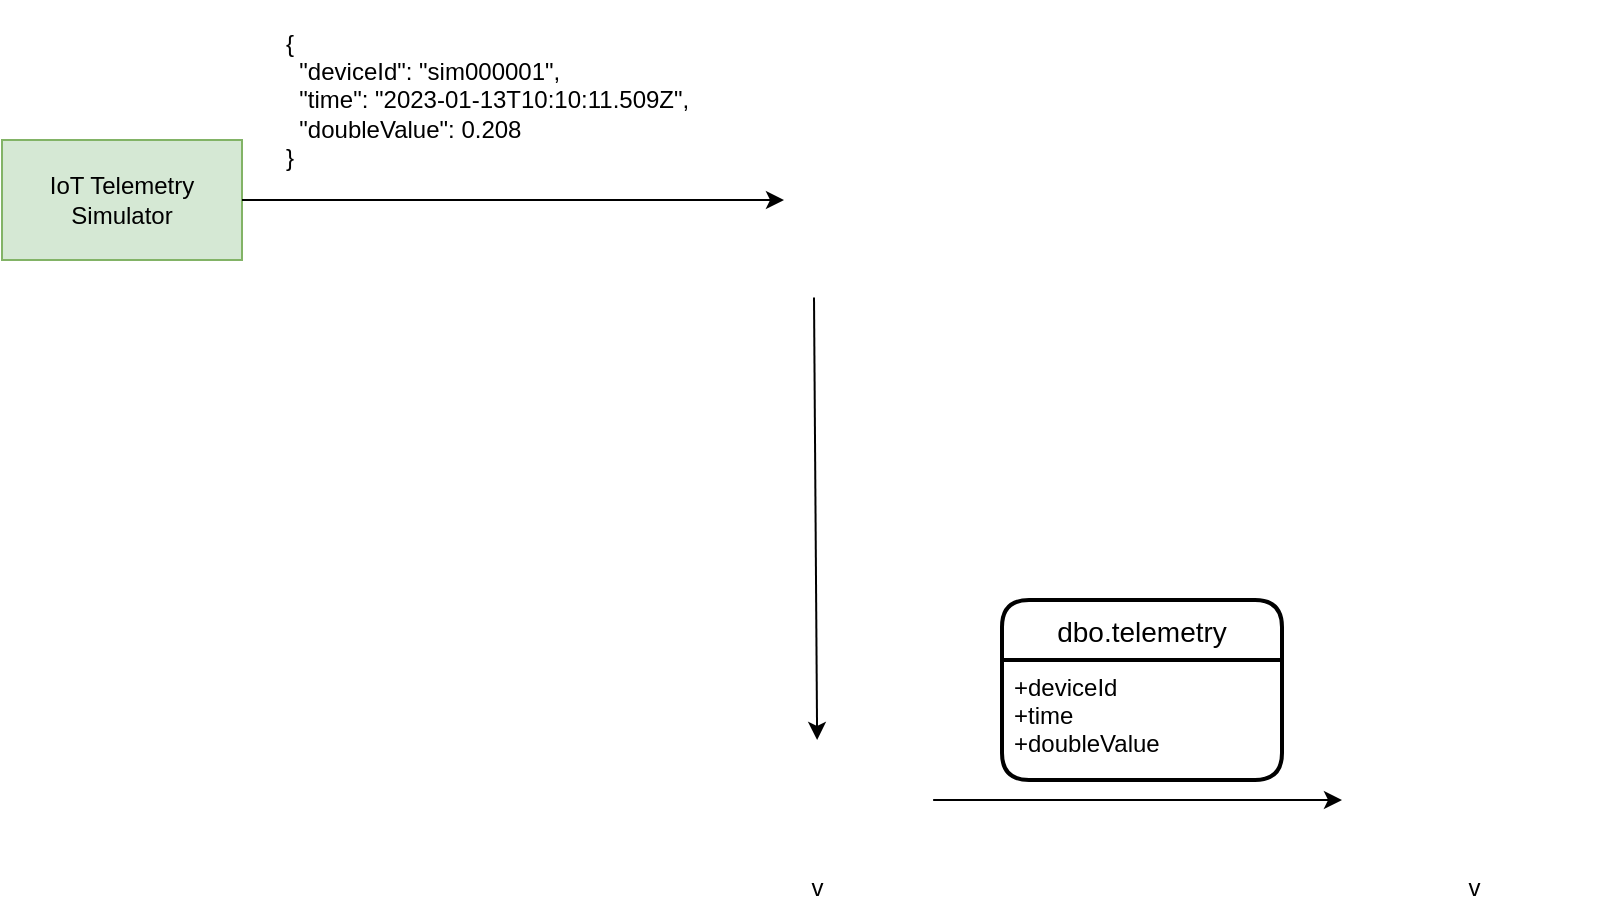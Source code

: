 <mxfile version="20.8.5" type="device"><diagram id="tBYvX2xzh4JVv8nWct_T" name="Page-1"><mxGraphModel dx="1003" dy="540" grid="1" gridSize="10" guides="1" tooltips="1" connect="1" arrows="1" fold="1" page="1" pageScale="1" pageWidth="850" pageHeight="1100" math="0" shadow="0"><root><mxCell id="0"/><mxCell id="1" parent="0"/><mxCell id="DQ16eLSjtrJbzWLSPgBY-1" value="IoT Telemetry Simulator" style="rounded=0;whiteSpace=wrap;html=1;fillColor=#d5e8d4;strokeColor=#82b366;" vertex="1" parent="1"><mxGeometry x="40" y="80" width="120" height="60" as="geometry"/></mxCell><mxCell id="DQ16eLSjtrJbzWLSPgBY-2" value="" style="shape=image;verticalLabelPosition=bottom;labelBackgroundColor=default;verticalAlign=top;aspect=fixed;imageAspect=0;image=https://upload.wikimedia.org/wikipedia/commons/thumb/0/05/Apache_kafka.svg/1200px-Apache_kafka.svg.png;" vertex="1" parent="1"><mxGeometry x="431" y="61.26" width="60" height="97.48" as="geometry"/></mxCell><mxCell id="DQ16eLSjtrJbzWLSPgBY-3" value="v" style="shape=image;verticalLabelPosition=bottom;labelBackgroundColor=default;verticalAlign=top;aspect=fixed;imageAspect=0;image=https://upload.wikimedia.org/wikipedia/commons/thumb/f/f3/Apache_Spark_logo.svg/1200px-Apache_Spark_logo.svg.png;" vertex="1" parent="1"><mxGeometry x="390" y="380" width="115.57" height="60" as="geometry"/></mxCell><mxCell id="DQ16eLSjtrJbzWLSPgBY-6" value="v" style="shape=image;verticalLabelPosition=bottom;labelBackgroundColor=default;verticalAlign=top;aspect=fixed;imageAspect=0;image=https://aleson-itc.com/wp-content/uploads/2022/06/sql-server-2022.png;" vertex="1" parent="1"><mxGeometry x="710" y="380" width="132.6" height="60" as="geometry"/></mxCell><mxCell id="DQ16eLSjtrJbzWLSPgBY-7" value="" style="endArrow=classic;html=1;rounded=0;exitX=1;exitY=0.5;exitDx=0;exitDy=0;entryX=0;entryY=0.5;entryDx=0;entryDy=0;" edge="1" parent="1" source="DQ16eLSjtrJbzWLSPgBY-1" target="DQ16eLSjtrJbzWLSPgBY-2"><mxGeometry width="50" height="50" relative="1" as="geometry"><mxPoint x="190" y="100" as="sourcePoint"/><mxPoint x="360" y="260" as="targetPoint"/></mxGeometry></mxCell><mxCell id="DQ16eLSjtrJbzWLSPgBY-8" value="" style="endArrow=classic;html=1;rounded=0;exitX=0.25;exitY=1;exitDx=0;exitDy=0;" edge="1" parent="1" source="DQ16eLSjtrJbzWLSPgBY-2" target="DQ16eLSjtrJbzWLSPgBY-3"><mxGeometry width="50" height="50" relative="1" as="geometry"><mxPoint x="346" y="310" as="sourcePoint"/><mxPoint x="396" y="260" as="targetPoint"/></mxGeometry></mxCell><mxCell id="DQ16eLSjtrJbzWLSPgBY-9" value="" style="endArrow=classic;html=1;rounded=0;exitX=1;exitY=0.5;exitDx=0;exitDy=0;" edge="1" parent="1" source="DQ16eLSjtrJbzWLSPgBY-3" target="DQ16eLSjtrJbzWLSPgBY-6"><mxGeometry width="50" height="50" relative="1" as="geometry"><mxPoint x="346" y="310" as="sourcePoint"/><mxPoint x="396" y="260" as="targetPoint"/></mxGeometry></mxCell><mxCell id="DQ16eLSjtrJbzWLSPgBY-10" value="&lt;div&gt;{&lt;/div&gt;&lt;div&gt;&amp;nbsp; &quot;deviceId&quot;: &quot;sim000001&quot;,&lt;/div&gt;&lt;div&gt;&amp;nbsp; &quot;time&quot;: &quot;2023-01-13T10:10:11.509Z&quot;,&lt;/div&gt;&lt;div&gt;&amp;nbsp; &quot;doubleValue&quot;: 0.208&lt;/div&gt;&lt;div&gt;}&lt;/div&gt;" style="text;html=1;strokeColor=none;fillColor=none;align=left;verticalAlign=middle;whiteSpace=wrap;rounded=0;" vertex="1" parent="1"><mxGeometry x="180" y="10" width="300" height="100" as="geometry"/></mxCell><mxCell id="DQ16eLSjtrJbzWLSPgBY-12" value="dbo.telemetry" style="swimlane;childLayout=stackLayout;horizontal=1;startSize=30;horizontalStack=0;rounded=1;fontSize=14;fontStyle=0;strokeWidth=2;resizeParent=0;resizeLast=1;shadow=0;dashed=0;align=center;" vertex="1" parent="1"><mxGeometry x="540" y="310" width="140" height="90" as="geometry"/></mxCell><mxCell id="DQ16eLSjtrJbzWLSPgBY-13" value="+deviceId&#10;+time&#10;+doubleValue" style="align=left;strokeColor=none;fillColor=none;spacingLeft=4;fontSize=12;verticalAlign=top;resizable=0;rotatable=0;part=1;" vertex="1" parent="DQ16eLSjtrJbzWLSPgBY-12"><mxGeometry y="30" width="140" height="60" as="geometry"/></mxCell></root></mxGraphModel></diagram></mxfile>